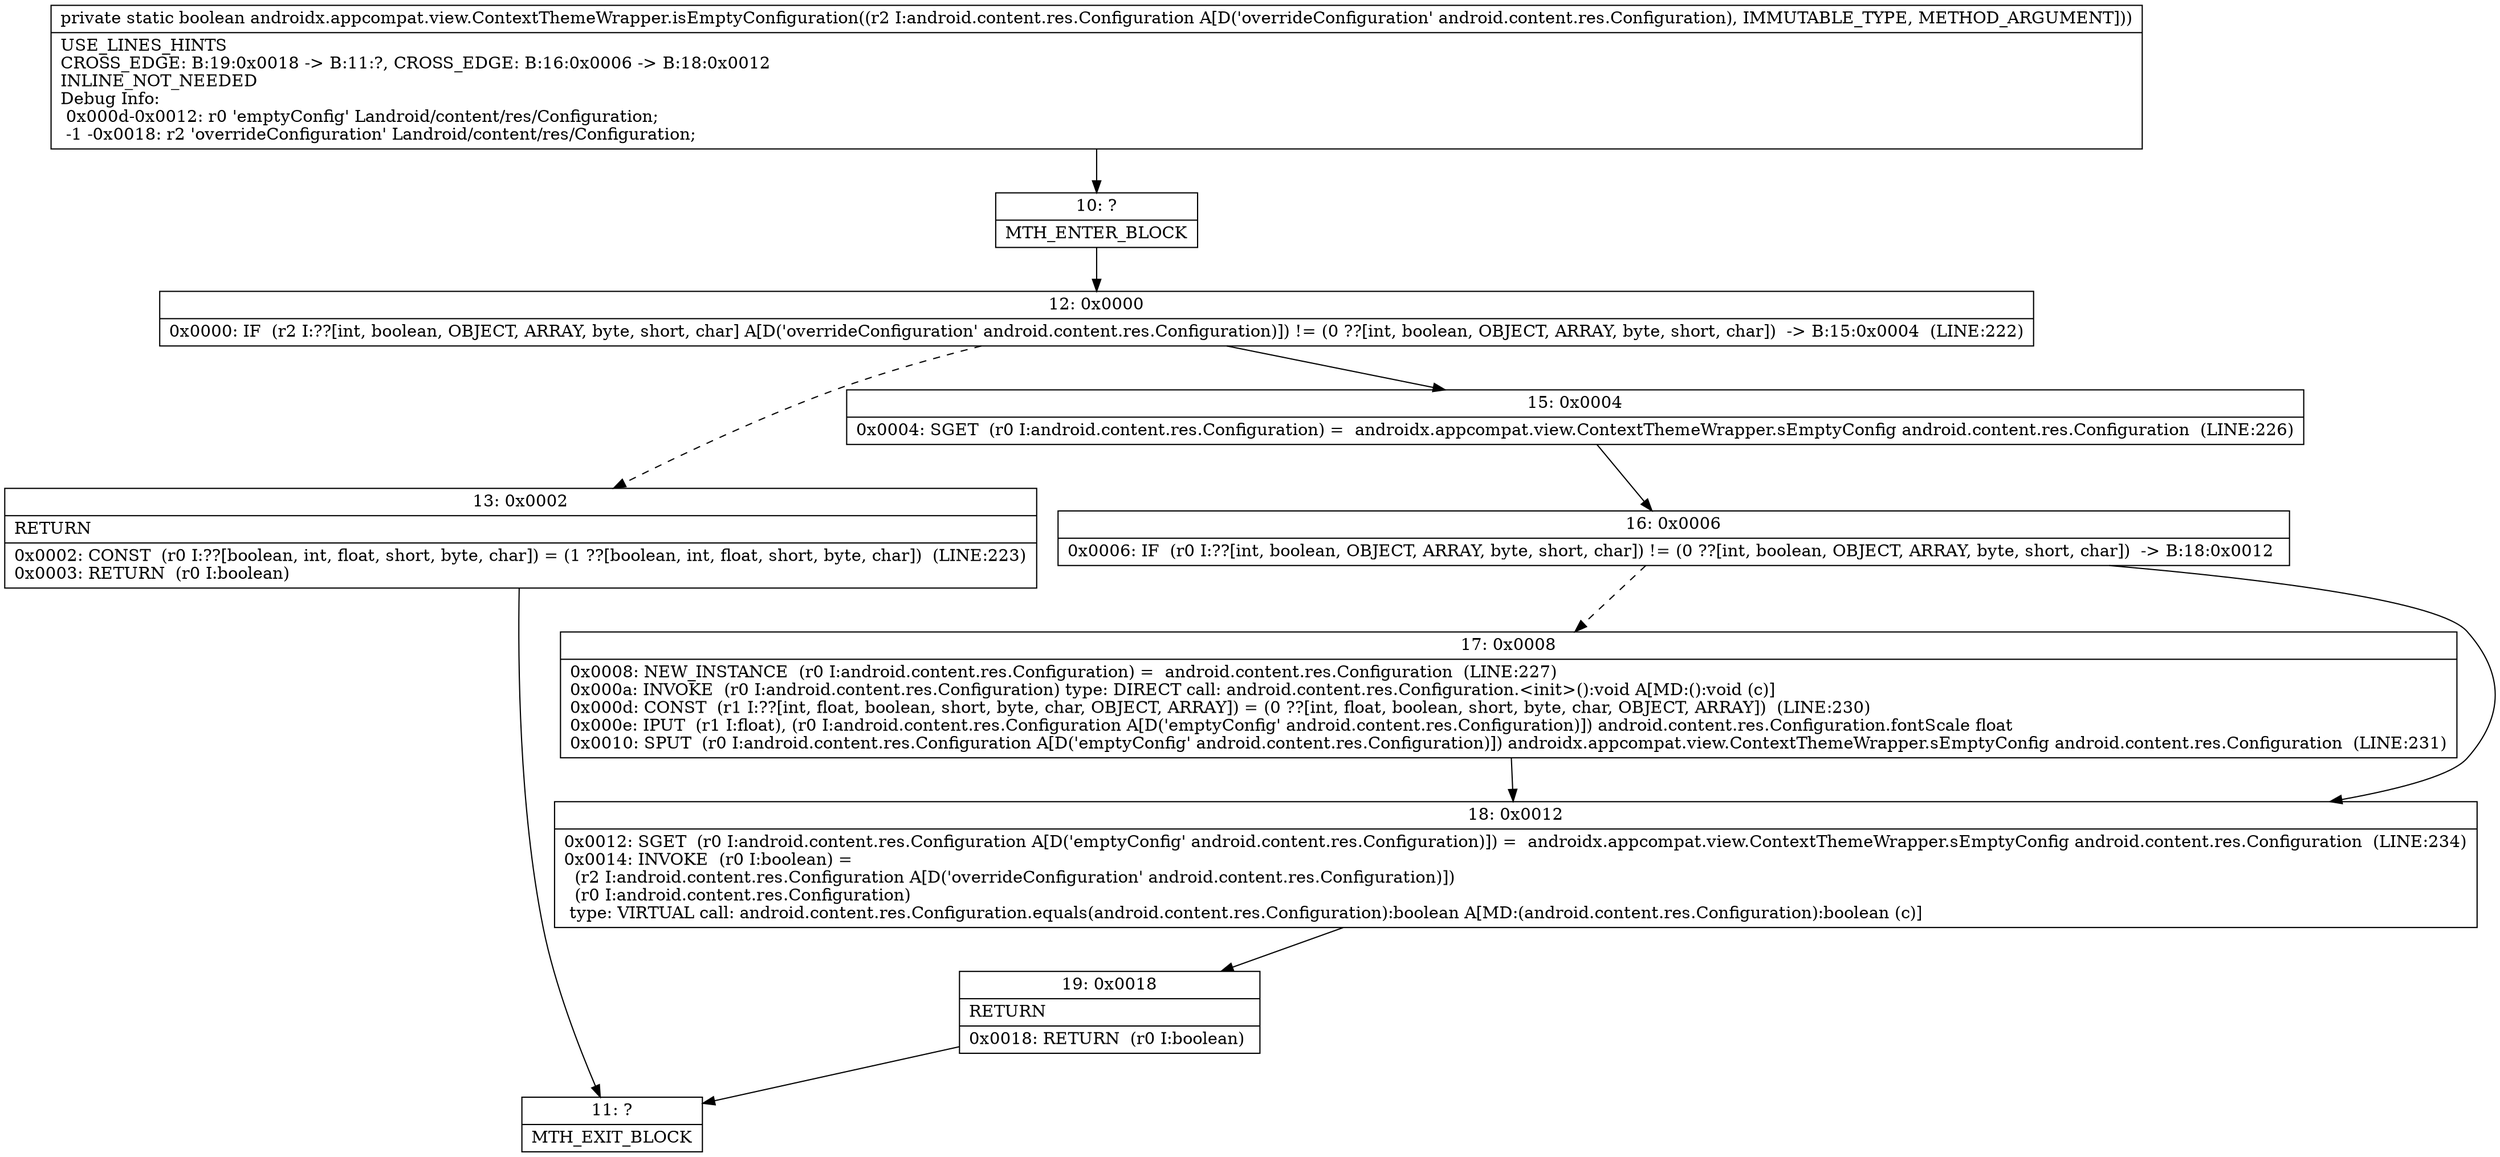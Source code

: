 digraph "CFG forandroidx.appcompat.view.ContextThemeWrapper.isEmptyConfiguration(Landroid\/content\/res\/Configuration;)Z" {
Node_10 [shape=record,label="{10\:\ ?|MTH_ENTER_BLOCK\l}"];
Node_12 [shape=record,label="{12\:\ 0x0000|0x0000: IF  (r2 I:??[int, boolean, OBJECT, ARRAY, byte, short, char] A[D('overrideConfiguration' android.content.res.Configuration)]) != (0 ??[int, boolean, OBJECT, ARRAY, byte, short, char])  \-\> B:15:0x0004  (LINE:222)\l}"];
Node_13 [shape=record,label="{13\:\ 0x0002|RETURN\l|0x0002: CONST  (r0 I:??[boolean, int, float, short, byte, char]) = (1 ??[boolean, int, float, short, byte, char])  (LINE:223)\l0x0003: RETURN  (r0 I:boolean) \l}"];
Node_11 [shape=record,label="{11\:\ ?|MTH_EXIT_BLOCK\l}"];
Node_15 [shape=record,label="{15\:\ 0x0004|0x0004: SGET  (r0 I:android.content.res.Configuration) =  androidx.appcompat.view.ContextThemeWrapper.sEmptyConfig android.content.res.Configuration  (LINE:226)\l}"];
Node_16 [shape=record,label="{16\:\ 0x0006|0x0006: IF  (r0 I:??[int, boolean, OBJECT, ARRAY, byte, short, char]) != (0 ??[int, boolean, OBJECT, ARRAY, byte, short, char])  \-\> B:18:0x0012 \l}"];
Node_17 [shape=record,label="{17\:\ 0x0008|0x0008: NEW_INSTANCE  (r0 I:android.content.res.Configuration) =  android.content.res.Configuration  (LINE:227)\l0x000a: INVOKE  (r0 I:android.content.res.Configuration) type: DIRECT call: android.content.res.Configuration.\<init\>():void A[MD:():void (c)]\l0x000d: CONST  (r1 I:??[int, float, boolean, short, byte, char, OBJECT, ARRAY]) = (0 ??[int, float, boolean, short, byte, char, OBJECT, ARRAY])  (LINE:230)\l0x000e: IPUT  (r1 I:float), (r0 I:android.content.res.Configuration A[D('emptyConfig' android.content.res.Configuration)]) android.content.res.Configuration.fontScale float \l0x0010: SPUT  (r0 I:android.content.res.Configuration A[D('emptyConfig' android.content.res.Configuration)]) androidx.appcompat.view.ContextThemeWrapper.sEmptyConfig android.content.res.Configuration  (LINE:231)\l}"];
Node_18 [shape=record,label="{18\:\ 0x0012|0x0012: SGET  (r0 I:android.content.res.Configuration A[D('emptyConfig' android.content.res.Configuration)]) =  androidx.appcompat.view.ContextThemeWrapper.sEmptyConfig android.content.res.Configuration  (LINE:234)\l0x0014: INVOKE  (r0 I:boolean) = \l  (r2 I:android.content.res.Configuration A[D('overrideConfiguration' android.content.res.Configuration)])\l  (r0 I:android.content.res.Configuration)\l type: VIRTUAL call: android.content.res.Configuration.equals(android.content.res.Configuration):boolean A[MD:(android.content.res.Configuration):boolean (c)]\l}"];
Node_19 [shape=record,label="{19\:\ 0x0018|RETURN\l|0x0018: RETURN  (r0 I:boolean) \l}"];
MethodNode[shape=record,label="{private static boolean androidx.appcompat.view.ContextThemeWrapper.isEmptyConfiguration((r2 I:android.content.res.Configuration A[D('overrideConfiguration' android.content.res.Configuration), IMMUTABLE_TYPE, METHOD_ARGUMENT]))  | USE_LINES_HINTS\lCROSS_EDGE: B:19:0x0018 \-\> B:11:?, CROSS_EDGE: B:16:0x0006 \-\> B:18:0x0012\lINLINE_NOT_NEEDED\lDebug Info:\l  0x000d\-0x0012: r0 'emptyConfig' Landroid\/content\/res\/Configuration;\l  \-1 \-0x0018: r2 'overrideConfiguration' Landroid\/content\/res\/Configuration;\l}"];
MethodNode -> Node_10;Node_10 -> Node_12;
Node_12 -> Node_13[style=dashed];
Node_12 -> Node_15;
Node_13 -> Node_11;
Node_15 -> Node_16;
Node_16 -> Node_17[style=dashed];
Node_16 -> Node_18;
Node_17 -> Node_18;
Node_18 -> Node_19;
Node_19 -> Node_11;
}

